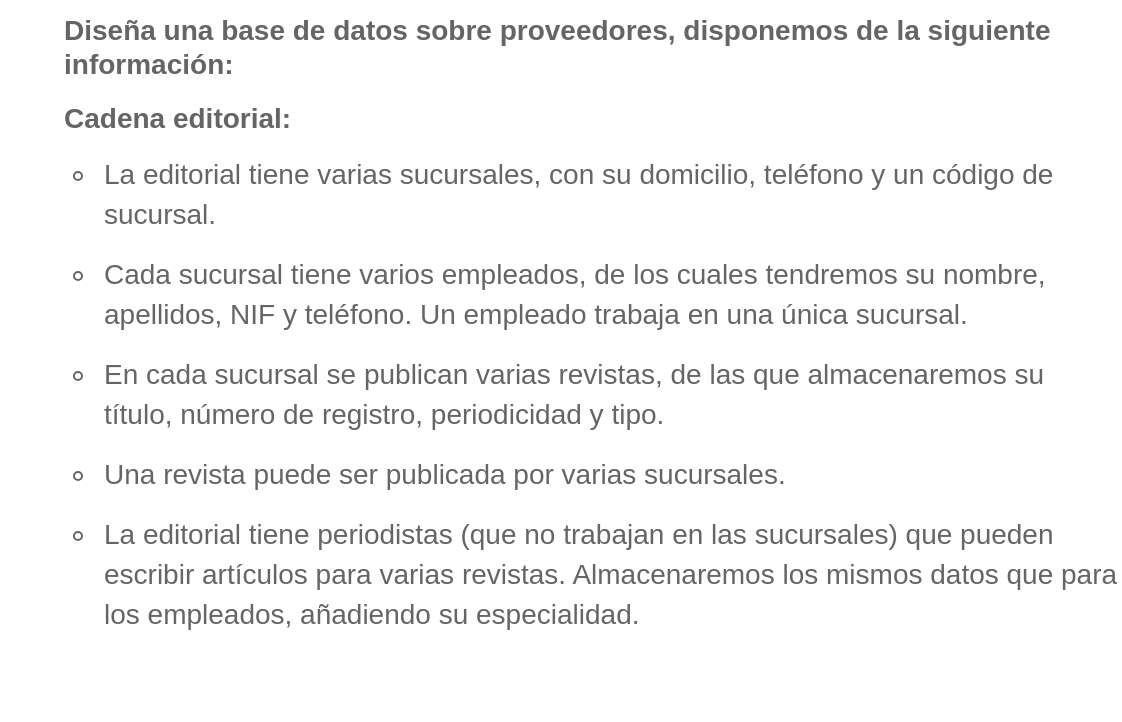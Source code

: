<mxfile version="21.0.2" type="github">
  <diagram name="Página-1" id="4U2wSh6onjoOHA8W8764">
    <mxGraphModel dx="950" dy="625" grid="1" gridSize="10" guides="1" tooltips="1" connect="1" arrows="1" fold="1" page="1" pageScale="1" pageWidth="827" pageHeight="1169" math="0" shadow="0">
      <root>
        <mxCell id="0" />
        <mxCell id="1" parent="0" />
        <mxCell id="MW6SG7xbOyb2AjNmcGoh-1" value="&lt;meta charset=&quot;utf-8&quot;&gt;&lt;p style=&quot;margin: 0px 0px 10px 30px; color: rgb(101, 101, 101); font-family: &amp;quot;Century Gothic&amp;quot;, Arial, Helvetica, sans-serif; font-size: 14px; font-style: normal; font-variant-ligatures: normal; font-variant-caps: normal; font-weight: 400; letter-spacing: normal; orphans: 2; text-align: left; text-indent: 0px; text-transform: none; widows: 2; word-spacing: 0px; -webkit-text-stroke-width: 0px; background-color: rgb(255, 255, 255); text-decoration-thickness: initial; text-decoration-style: initial; text-decoration-color: initial;&quot; dir=&quot;ltr&quot;&gt;&lt;strong style=&quot;font-weight: bold;&quot;&gt;&lt;strong style=&quot;font-weight: bold;&quot;&gt;Diseña una base de datos sobre proveedores, disponemos de la siguiente información:&lt;/strong&gt;&lt;/strong&gt;&lt;/p&gt;&lt;p style=&quot;margin: 0px 0px 10px 30px; color: rgb(101, 101, 101); font-family: &amp;quot;Century Gothic&amp;quot;, Arial, Helvetica, sans-serif; font-size: 14px; font-style: normal; font-variant-ligatures: normal; font-variant-caps: normal; font-weight: 400; letter-spacing: normal; orphans: 2; text-align: left; text-indent: 0px; text-transform: none; widows: 2; word-spacing: 0px; -webkit-text-stroke-width: 0px; background-color: rgb(255, 255, 255); text-decoration-thickness: initial; text-decoration-style: initial; text-decoration-color: initial;&quot; dir=&quot;ltr&quot;&gt;&lt;/p&gt;&lt;p style=&quot;margin: 0px 0px 10px 30px; color: rgb(101, 101, 101); font-family: &amp;quot;Century Gothic&amp;quot;, Arial, Helvetica, sans-serif; font-size: 14px; font-style: normal; font-variant-ligatures: normal; font-variant-caps: normal; font-weight: 400; letter-spacing: normal; orphans: 2; text-align: left; text-indent: 0px; text-transform: none; widows: 2; word-spacing: 0px; -webkit-text-stroke-width: 0px; background-color: rgb(255, 255, 255); text-decoration-thickness: initial; text-decoration-style: initial; text-decoration-color: initial;&quot; dir=&quot;ltr&quot;&gt;&lt;strong style=&quot;font-weight: bold;&quot;&gt;Cadena editorial:&lt;/strong&gt;&lt;/p&gt;&lt;ul style=&quot;padding: 0px; margin: 0px 0px 10px 25px; color: rgb(101, 101, 101); font-family: &amp;quot;Century Gothic&amp;quot;, Arial, Helvetica, sans-serif; font-size: 14px; font-style: normal; font-variant-ligatures: normal; font-variant-caps: normal; font-weight: 400; letter-spacing: normal; orphans: 2; text-align: left; text-indent: 0px; text-transform: none; widows: 2; word-spacing: 0px; -webkit-text-stroke-width: 0px; background-color: rgb(255, 255, 255); text-decoration-thickness: initial; text-decoration-style: initial; text-decoration-color: initial;&quot;&gt;&lt;li style=&quot;line-height: 20px; list-style-type: none;&quot;&gt;&lt;ul style=&quot;padding: 0px; margin: 0px 0px 0px 25px;&quot;&gt;&lt;li style=&quot;line-height: 20px;&quot; aria-level=&quot;1&quot; dir=&quot;ltr&quot;&gt;&lt;p style=&quot;margin: 0px 0px 10px;&quot; role=&quot;presentation&quot; dir=&quot;ltr&quot;&gt;La editorial tiene varias sucursales, con su domicilio, teléfono y un código de sucursal.&lt;/p&gt;&lt;/li&gt;&lt;li style=&quot;line-height: 20px;&quot; aria-level=&quot;1&quot; dir=&quot;ltr&quot;&gt;&lt;p style=&quot;margin: 0px 0px 10px;&quot; role=&quot;presentation&quot; dir=&quot;ltr&quot;&gt;Cada sucursal tiene varios empleados, de los cuales tendremos su nombre, apellidos, NIF y teléfono. Un empleado trabaja en una única sucursal.&lt;/p&gt;&lt;/li&gt;&lt;li style=&quot;line-height: 20px;&quot; aria-level=&quot;1&quot; dir=&quot;ltr&quot;&gt;&lt;p style=&quot;margin: 0px 0px 10px;&quot; role=&quot;presentation&quot; dir=&quot;ltr&quot;&gt;En cada sucursal se publican varias revistas, de las que almacenaremos su título, número de registro, periodicidad y tipo.&lt;/p&gt;&lt;/li&gt;&lt;li style=&quot;line-height: 20px;&quot; aria-level=&quot;1&quot; dir=&quot;ltr&quot;&gt;&lt;p style=&quot;margin: 0px 0px 10px;&quot; role=&quot;presentation&quot; dir=&quot;ltr&quot;&gt;Una revista puede ser publicada por varias sucursales.&lt;/p&gt;&lt;/li&gt;&lt;li style=&quot;line-height: 20px;&quot; aria-level=&quot;1&quot; dir=&quot;ltr&quot;&gt;&lt;p style=&quot;margin: 0px 0px 10px;&quot; role=&quot;presentation&quot; dir=&quot;ltr&quot;&gt;La editorial tiene periodistas (que no trabajan en las sucursales) que pueden escribir artículos para varias revistas. Almacenaremos los mismos datos que para los empleados, añadiendo su especialidad.&lt;/p&gt;&lt;/li&gt;&lt;/ul&gt;&lt;/li&gt;&lt;/ul&gt;" style="text;whiteSpace=wrap;html=1;" vertex="1" parent="1">
          <mxGeometry x="70" y="60" width="560" height="360" as="geometry" />
        </mxCell>
      </root>
    </mxGraphModel>
  </diagram>
</mxfile>
